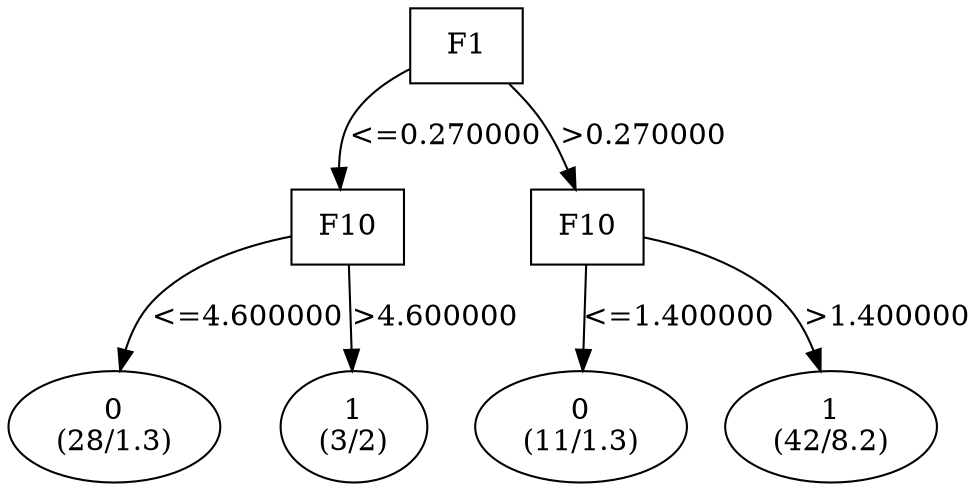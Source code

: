 digraph YaDT {
n0 [ shape=box, label="F1\n"]
n0 -> n1 [label="<=0.270000"]
n1 [ shape=box, label="F10\n"]
n1 -> n2 [label="<=4.600000"]
n2 [ shape=ellipse, label="0\n(28/1.3)"]
n1 -> n3 [label=">4.600000"]
n3 [ shape=ellipse, label="1\n(3/2)"]
n0 -> n5 [label=">0.270000"]
n5 [ shape=box, label="F10\n"]
n5 -> n6 [label="<=1.400000"]
n6 [ shape=ellipse, label="0\n(11/1.3)"]
n5 -> n7 [label=">1.400000"]
n7 [ shape=ellipse, label="1\n(42/8.2)"]
}
